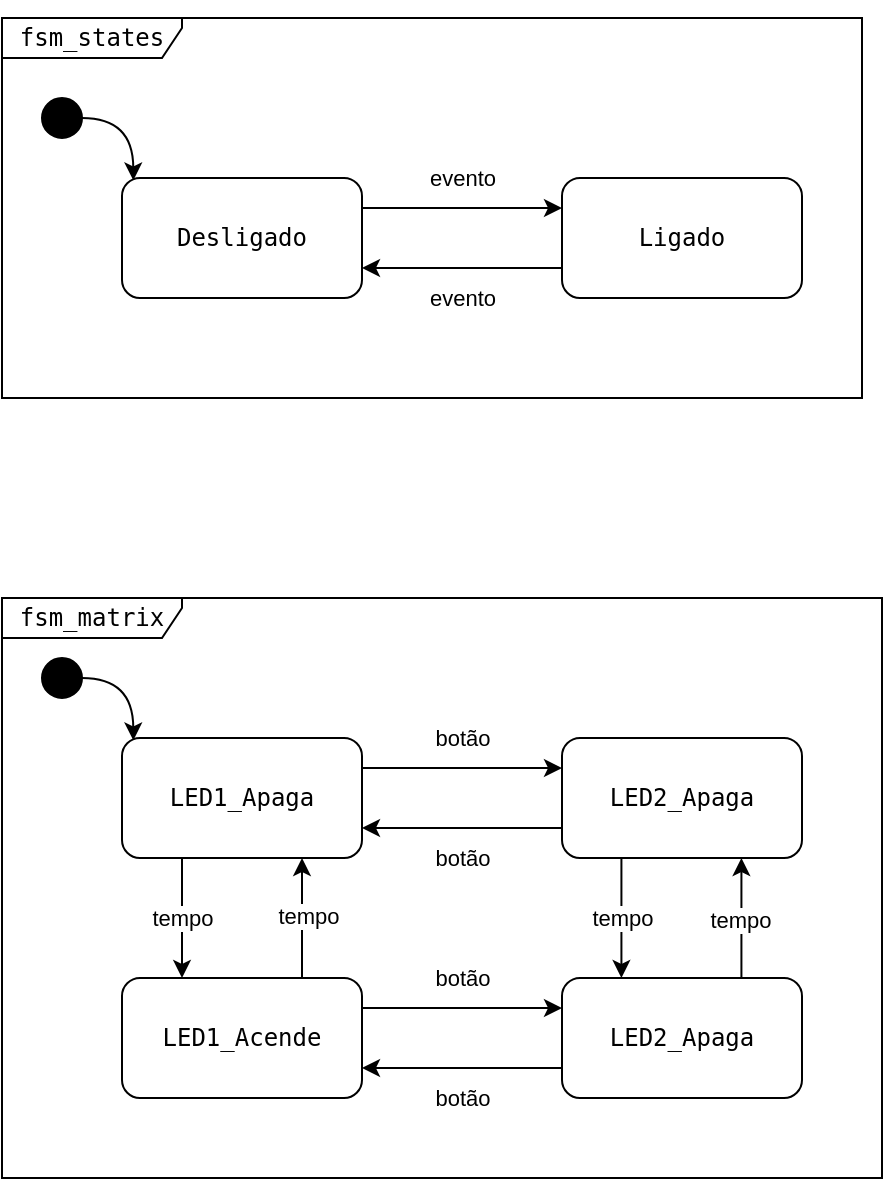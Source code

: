 <mxfile version="14.8.4" type="device"><diagram id="85Tfru2QvDYfTxrnOWGZ" name="Page-1"><mxGraphModel dx="886" dy="498" grid="1" gridSize="10" guides="1" tooltips="1" connect="1" arrows="1" fold="1" page="1" pageScale="1" pageWidth="850" pageHeight="1100" math="0" shadow="0"><root><mxCell id="0"/><mxCell id="1" parent="0"/><mxCell id="Kn9kDJ1c5_dv-LjvWnvJ-11" value="&lt;pre&gt;fsm_matrix&lt;/pre&gt;" style="shape=umlFrame;whiteSpace=wrap;html=1;width=90;height=20;" vertex="1" parent="1"><mxGeometry x="120" y="410" width="440" height="290" as="geometry"/></mxCell><mxCell id="Kn9kDJ1c5_dv-LjvWnvJ-1" value="&lt;pre&gt;fsm_states&lt;/pre&gt;" style="shape=umlFrame;whiteSpace=wrap;html=1;width=90;height=20;" vertex="1" parent="1"><mxGeometry x="120" y="120" width="430" height="190" as="geometry"/></mxCell><mxCell id="Kn9kDJ1c5_dv-LjvWnvJ-5" style="edgeStyle=orthogonalEdgeStyle;orthogonalLoop=1;jettySize=auto;html=1;entryX=0.047;entryY=0.02;entryDx=0;entryDy=0;exitX=1;exitY=0.5;exitDx=0;exitDy=0;curved=1;entryPerimeter=0;" edge="1" parent="1" source="Kn9kDJ1c5_dv-LjvWnvJ-2" target="Kn9kDJ1c5_dv-LjvWnvJ-3"><mxGeometry relative="1" as="geometry"/></mxCell><mxCell id="Kn9kDJ1c5_dv-LjvWnvJ-2" value="" style="shape=ellipse;html=1;fillColor=#000000;fontSize=18;fontColor=#ffffff;" vertex="1" parent="1"><mxGeometry x="140" y="160" width="20" height="20" as="geometry"/></mxCell><mxCell id="Kn9kDJ1c5_dv-LjvWnvJ-7" style="edgeStyle=orthogonalEdgeStyle;curved=1;orthogonalLoop=1;jettySize=auto;html=1;exitX=1;exitY=0.25;exitDx=0;exitDy=0;entryX=0;entryY=0.25;entryDx=0;entryDy=0;" edge="1" parent="1" source="Kn9kDJ1c5_dv-LjvWnvJ-3" target="Kn9kDJ1c5_dv-LjvWnvJ-4"><mxGeometry relative="1" as="geometry"/></mxCell><mxCell id="Kn9kDJ1c5_dv-LjvWnvJ-9" value="evento" style="edgeLabel;html=1;align=center;verticalAlign=middle;resizable=0;points=[];" vertex="1" connectable="0" parent="Kn9kDJ1c5_dv-LjvWnvJ-7"><mxGeometry x="0.24" y="1" relative="1" as="geometry"><mxPoint x="-12" y="-14" as="offset"/></mxGeometry></mxCell><mxCell id="Kn9kDJ1c5_dv-LjvWnvJ-3" value="&lt;pre&gt;Desligado&lt;/pre&gt;" style="rounded=1;whiteSpace=wrap;html=1;" vertex="1" parent="1"><mxGeometry x="180" y="200" width="120" height="60" as="geometry"/></mxCell><mxCell id="Kn9kDJ1c5_dv-LjvWnvJ-8" style="edgeStyle=orthogonalEdgeStyle;curved=1;orthogonalLoop=1;jettySize=auto;html=1;exitX=0;exitY=0.75;exitDx=0;exitDy=0;entryX=1;entryY=0.75;entryDx=0;entryDy=0;" edge="1" parent="1" source="Kn9kDJ1c5_dv-LjvWnvJ-4" target="Kn9kDJ1c5_dv-LjvWnvJ-3"><mxGeometry relative="1" as="geometry"/></mxCell><mxCell id="Kn9kDJ1c5_dv-LjvWnvJ-10" value="evento" style="edgeLabel;html=1;align=center;verticalAlign=middle;resizable=0;points=[];" vertex="1" connectable="0" parent="Kn9kDJ1c5_dv-LjvWnvJ-8"><mxGeometry x="-0.114" y="-1" relative="1" as="geometry"><mxPoint x="-6" y="16" as="offset"/></mxGeometry></mxCell><mxCell id="Kn9kDJ1c5_dv-LjvWnvJ-4" value="&lt;pre&gt;Ligado&lt;/pre&gt;" style="rounded=1;whiteSpace=wrap;html=1;" vertex="1" parent="1"><mxGeometry x="400" y="200" width="120" height="60" as="geometry"/></mxCell><mxCell id="Kn9kDJ1c5_dv-LjvWnvJ-12" style="edgeStyle=orthogonalEdgeStyle;orthogonalLoop=1;jettySize=auto;html=1;entryX=0.047;entryY=0.02;entryDx=0;entryDy=0;exitX=1;exitY=0.5;exitDx=0;exitDy=0;curved=1;entryPerimeter=0;" edge="1" parent="1" source="Kn9kDJ1c5_dv-LjvWnvJ-13" target="Kn9kDJ1c5_dv-LjvWnvJ-16"><mxGeometry relative="1" as="geometry"/></mxCell><mxCell id="Kn9kDJ1c5_dv-LjvWnvJ-13" value="" style="shape=ellipse;html=1;fillColor=#000000;fontSize=18;fontColor=#ffffff;" vertex="1" parent="1"><mxGeometry x="140" y="440" width="20" height="20" as="geometry"/></mxCell><mxCell id="Kn9kDJ1c5_dv-LjvWnvJ-14" style="edgeStyle=orthogonalEdgeStyle;curved=1;orthogonalLoop=1;jettySize=auto;html=1;exitX=1;exitY=0.25;exitDx=0;exitDy=0;entryX=0;entryY=0.25;entryDx=0;entryDy=0;" edge="1" parent="1" source="Kn9kDJ1c5_dv-LjvWnvJ-16" target="Kn9kDJ1c5_dv-LjvWnvJ-19"><mxGeometry relative="1" as="geometry"/></mxCell><mxCell id="Kn9kDJ1c5_dv-LjvWnvJ-15" value="botão" style="edgeLabel;html=1;align=center;verticalAlign=middle;resizable=0;points=[];" vertex="1" connectable="0" parent="Kn9kDJ1c5_dv-LjvWnvJ-14"><mxGeometry x="0.24" y="1" relative="1" as="geometry"><mxPoint x="-12" y="-14" as="offset"/></mxGeometry></mxCell><mxCell id="Kn9kDJ1c5_dv-LjvWnvJ-27" style="edgeStyle=orthogonalEdgeStyle;curved=1;orthogonalLoop=1;jettySize=auto;html=1;exitX=0.25;exitY=1;exitDx=0;exitDy=0;entryX=0.25;entryY=0;entryDx=0;entryDy=0;" edge="1" parent="1" source="Kn9kDJ1c5_dv-LjvWnvJ-16" target="Kn9kDJ1c5_dv-LjvWnvJ-22"><mxGeometry relative="1" as="geometry"/></mxCell><mxCell id="Kn9kDJ1c5_dv-LjvWnvJ-31" value="tempo" style="edgeLabel;html=1;align=center;verticalAlign=middle;resizable=0;points=[];" vertex="1" connectable="0" parent="Kn9kDJ1c5_dv-LjvWnvJ-27"><mxGeometry x="-0.235" y="-2" relative="1" as="geometry"><mxPoint x="2" y="7" as="offset"/></mxGeometry></mxCell><mxCell id="Kn9kDJ1c5_dv-LjvWnvJ-16" value="&lt;pre&gt;LED1_Apaga&lt;/pre&gt;" style="rounded=1;whiteSpace=wrap;html=1;" vertex="1" parent="1"><mxGeometry x="180" y="480" width="120" height="60" as="geometry"/></mxCell><mxCell id="Kn9kDJ1c5_dv-LjvWnvJ-17" style="edgeStyle=orthogonalEdgeStyle;curved=1;orthogonalLoop=1;jettySize=auto;html=1;exitX=0;exitY=0.75;exitDx=0;exitDy=0;entryX=1;entryY=0.75;entryDx=0;entryDy=0;" edge="1" parent="1" source="Kn9kDJ1c5_dv-LjvWnvJ-19" target="Kn9kDJ1c5_dv-LjvWnvJ-16"><mxGeometry relative="1" as="geometry"/></mxCell><mxCell id="Kn9kDJ1c5_dv-LjvWnvJ-18" value="botão" style="edgeLabel;html=1;align=center;verticalAlign=middle;resizable=0;points=[];" vertex="1" connectable="0" parent="Kn9kDJ1c5_dv-LjvWnvJ-17"><mxGeometry x="-0.114" y="-1" relative="1" as="geometry"><mxPoint x="-6" y="16" as="offset"/></mxGeometry></mxCell><mxCell id="Kn9kDJ1c5_dv-LjvWnvJ-19" value="&lt;pre&gt;LED2_Apaga&lt;/pre&gt;" style="rounded=1;whiteSpace=wrap;html=1;" vertex="1" parent="1"><mxGeometry x="400" y="480" width="120" height="60" as="geometry"/></mxCell><mxCell id="Kn9kDJ1c5_dv-LjvWnvJ-20" style="edgeStyle=orthogonalEdgeStyle;curved=1;orthogonalLoop=1;jettySize=auto;html=1;exitX=1;exitY=0.25;exitDx=0;exitDy=0;entryX=0;entryY=0.25;entryDx=0;entryDy=0;" edge="1" parent="1" source="Kn9kDJ1c5_dv-LjvWnvJ-22" target="Kn9kDJ1c5_dv-LjvWnvJ-25"><mxGeometry relative="1" as="geometry"/></mxCell><mxCell id="Kn9kDJ1c5_dv-LjvWnvJ-21" value="botão" style="edgeLabel;html=1;align=center;verticalAlign=middle;resizable=0;points=[];" vertex="1" connectable="0" parent="Kn9kDJ1c5_dv-LjvWnvJ-20"><mxGeometry x="0.24" y="1" relative="1" as="geometry"><mxPoint x="-12" y="-14" as="offset"/></mxGeometry></mxCell><mxCell id="Kn9kDJ1c5_dv-LjvWnvJ-22" value="&lt;pre&gt;LED1_Acende&lt;/pre&gt;" style="rounded=1;whiteSpace=wrap;html=1;" vertex="1" parent="1"><mxGeometry x="180" y="600" width="120" height="60" as="geometry"/></mxCell><mxCell id="Kn9kDJ1c5_dv-LjvWnvJ-23" style="edgeStyle=orthogonalEdgeStyle;curved=1;orthogonalLoop=1;jettySize=auto;html=1;exitX=0;exitY=0.75;exitDx=0;exitDy=0;entryX=1;entryY=0.75;entryDx=0;entryDy=0;" edge="1" parent="1" source="Kn9kDJ1c5_dv-LjvWnvJ-25" target="Kn9kDJ1c5_dv-LjvWnvJ-22"><mxGeometry relative="1" as="geometry"/></mxCell><mxCell id="Kn9kDJ1c5_dv-LjvWnvJ-24" value="botão" style="edgeLabel;html=1;align=center;verticalAlign=middle;resizable=0;points=[];" vertex="1" connectable="0" parent="Kn9kDJ1c5_dv-LjvWnvJ-23"><mxGeometry x="-0.114" y="-1" relative="1" as="geometry"><mxPoint x="-6" y="16" as="offset"/></mxGeometry></mxCell><mxCell id="Kn9kDJ1c5_dv-LjvWnvJ-25" value="&lt;pre&gt;LED2_Apaga&lt;/pre&gt;" style="rounded=1;whiteSpace=wrap;html=1;" vertex="1" parent="1"><mxGeometry x="400" y="600" width="120" height="60" as="geometry"/></mxCell><mxCell id="Kn9kDJ1c5_dv-LjvWnvJ-28" style="edgeStyle=orthogonalEdgeStyle;curved=1;orthogonalLoop=1;jettySize=auto;html=1;exitX=0.25;exitY=1;exitDx=0;exitDy=0;entryX=0.25;entryY=0;entryDx=0;entryDy=0;startArrow=classic;startFill=1;endArrow=none;endFill=0;" edge="1" parent="1"><mxGeometry relative="1" as="geometry"><mxPoint x="270" y="540" as="sourcePoint"/><mxPoint x="270" y="600" as="targetPoint"/></mxGeometry></mxCell><mxCell id="Kn9kDJ1c5_dv-LjvWnvJ-32" value="tempo" style="edgeLabel;html=1;align=center;verticalAlign=middle;resizable=0;points=[];" vertex="1" connectable="0" parent="1"><mxGeometry x="230" y="569.997" as="geometry"><mxPoint x="43" y="-1" as="offset"/></mxGeometry></mxCell><mxCell id="Kn9kDJ1c5_dv-LjvWnvJ-33" style="edgeStyle=orthogonalEdgeStyle;curved=1;orthogonalLoop=1;jettySize=auto;html=1;exitX=0.25;exitY=1;exitDx=0;exitDy=0;entryX=0.25;entryY=0;entryDx=0;entryDy=0;" edge="1" parent="1"><mxGeometry relative="1" as="geometry"><mxPoint x="429.71" y="540" as="sourcePoint"/><mxPoint x="429.71" y="600" as="targetPoint"/></mxGeometry></mxCell><mxCell id="Kn9kDJ1c5_dv-LjvWnvJ-34" value="tempo" style="edgeLabel;html=1;align=center;verticalAlign=middle;resizable=0;points=[];" vertex="1" connectable="0" parent="Kn9kDJ1c5_dv-LjvWnvJ-33"><mxGeometry x="-0.235" y="-2" relative="1" as="geometry"><mxPoint x="2" y="7" as="offset"/></mxGeometry></mxCell><mxCell id="Kn9kDJ1c5_dv-LjvWnvJ-35" style="edgeStyle=orthogonalEdgeStyle;curved=1;orthogonalLoop=1;jettySize=auto;html=1;exitX=0.25;exitY=1;exitDx=0;exitDy=0;entryX=0.25;entryY=0;entryDx=0;entryDy=0;startArrow=classic;startFill=1;endArrow=none;endFill=0;" edge="1" parent="1"><mxGeometry relative="1" as="geometry"><mxPoint x="489.71" y="540" as="sourcePoint"/><mxPoint x="489.71" y="600" as="targetPoint"/></mxGeometry></mxCell><mxCell id="Kn9kDJ1c5_dv-LjvWnvJ-36" value="tempo" style="edgeLabel;html=1;align=center;verticalAlign=middle;resizable=0;points=[];" vertex="1" connectable="0" parent="1"><mxGeometry x="473.0" y="577.857" as="geometry"><mxPoint x="16" y="-7" as="offset"/></mxGeometry></mxCell></root></mxGraphModel></diagram></mxfile>